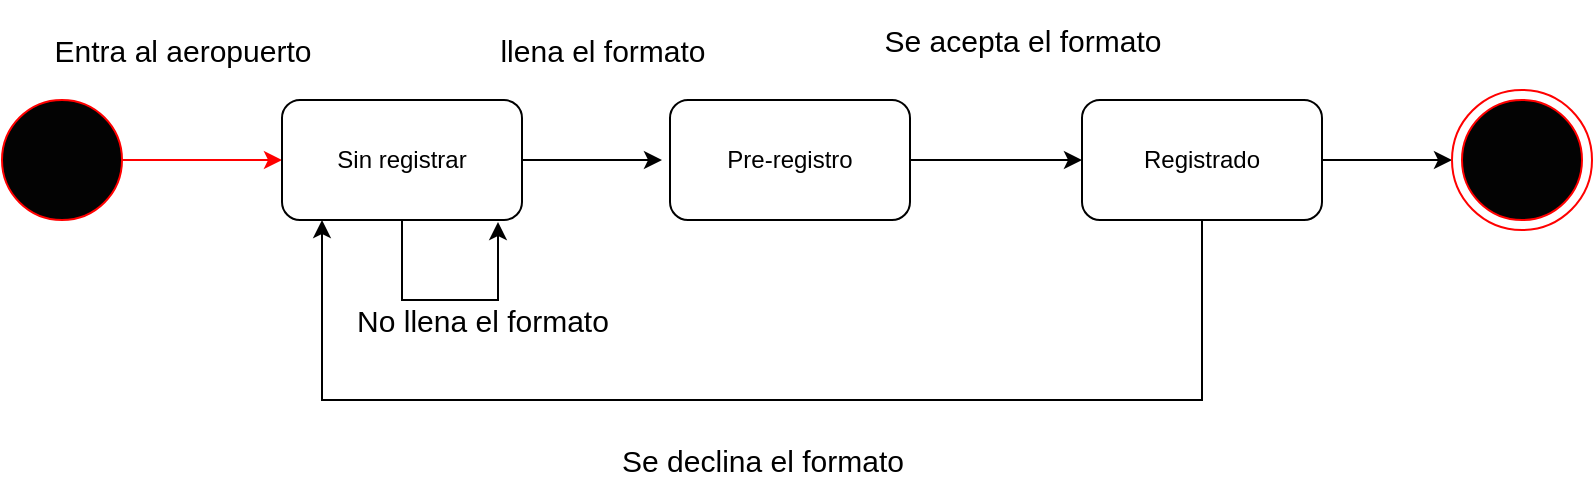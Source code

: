 <mxfile>
    <diagram id="4_PGWqcjnM2km9wgUPT8" name="Página-1">
        <mxGraphModel dx="820" dy="488" grid="1" gridSize="10" guides="1" tooltips="1" connect="1" arrows="1" fold="1" page="1" pageScale="1" pageWidth="827" pageHeight="1169" math="0" shadow="0">
            <root>
                <mxCell id="0"/>
                <mxCell id="1" parent="0"/>
                <mxCell id="8" style="edgeStyle=orthogonalEdgeStyle;rounded=0;orthogonalLoop=1;jettySize=auto;html=1;entryX=0;entryY=0.5;entryDx=0;entryDy=0;strokeColor=#FF0000;" edge="1" parent="1" source="2" target="3">
                    <mxGeometry relative="1" as="geometry"/>
                </mxCell>
                <mxCell id="2" value="" style="ellipse;whiteSpace=wrap;html=1;aspect=fixed;fillColor=#030303;strokeColor=#FF0000;" vertex="1" parent="1">
                    <mxGeometry x="20" y="220" width="60" height="60" as="geometry"/>
                </mxCell>
                <mxCell id="9" style="edgeStyle=orthogonalEdgeStyle;rounded=0;orthogonalLoop=1;jettySize=auto;html=1;" edge="1" parent="1" source="3">
                    <mxGeometry relative="1" as="geometry">
                        <mxPoint x="350" y="250" as="targetPoint"/>
                    </mxGeometry>
                </mxCell>
                <mxCell id="13" style="edgeStyle=orthogonalEdgeStyle;rounded=0;orthogonalLoop=1;jettySize=auto;html=1;exitX=0.75;exitY=1;exitDx=0;exitDy=0;entryX=0.9;entryY=1.017;entryDx=0;entryDy=0;entryPerimeter=0;" edge="1" parent="1" source="3" target="3">
                    <mxGeometry relative="1" as="geometry">
                        <mxPoint x="270" y="320" as="targetPoint"/>
                        <Array as="points">
                            <mxPoint x="220" y="280"/>
                            <mxPoint x="220" y="320"/>
                            <mxPoint x="268" y="320"/>
                        </Array>
                    </mxGeometry>
                </mxCell>
                <mxCell id="3" value="Sin registrar" style="rounded=1;whiteSpace=wrap;html=1;" vertex="1" parent="1">
                    <mxGeometry x="160" y="220" width="120" height="60" as="geometry"/>
                </mxCell>
                <mxCell id="10" style="edgeStyle=orthogonalEdgeStyle;rounded=0;orthogonalLoop=1;jettySize=auto;html=1;" edge="1" parent="1" source="4" target="5">
                    <mxGeometry relative="1" as="geometry"/>
                </mxCell>
                <mxCell id="4" value="Pre-registro" style="rounded=1;whiteSpace=wrap;html=1;" vertex="1" parent="1">
                    <mxGeometry x="354" y="220" width="120" height="60" as="geometry"/>
                </mxCell>
                <mxCell id="11" style="edgeStyle=orthogonalEdgeStyle;rounded=0;orthogonalLoop=1;jettySize=auto;html=1;entryX=0;entryY=0.5;entryDx=0;entryDy=0;" edge="1" parent="1" source="5" target="7">
                    <mxGeometry relative="1" as="geometry"/>
                </mxCell>
                <mxCell id="12" style="edgeStyle=orthogonalEdgeStyle;rounded=0;orthogonalLoop=1;jettySize=auto;html=1;" edge="1" parent="1" source="5" target="3">
                    <mxGeometry relative="1" as="geometry">
                        <Array as="points">
                            <mxPoint x="620" y="370"/>
                            <mxPoint x="180" y="370"/>
                        </Array>
                    </mxGeometry>
                </mxCell>
                <mxCell id="5" value="Registrado" style="rounded=1;whiteSpace=wrap;html=1;" vertex="1" parent="1">
                    <mxGeometry x="560" y="220" width="120" height="60" as="geometry"/>
                </mxCell>
                <mxCell id="6" value="" style="ellipse;whiteSpace=wrap;html=1;aspect=fixed;strokeColor=#FF0000;fillColor=#030303;gradientColor=none;" vertex="1" parent="1">
                    <mxGeometry x="750" y="220" width="60" height="60" as="geometry"/>
                </mxCell>
                <mxCell id="7" value="" style="ellipse;whiteSpace=wrap;html=1;aspect=fixed;strokeColor=#FF0000;gradientColor=none;fillColor=none;" vertex="1" parent="1">
                    <mxGeometry x="745" y="215" width="70" height="70" as="geometry"/>
                </mxCell>
                <mxCell id="16" value="Entra al aeropuerto" style="text;strokeColor=none;fillColor=none;html=1;fontSize=15;fontStyle=0;verticalAlign=middle;align=center;" vertex="1" parent="1">
                    <mxGeometry x="60" y="175" width="100" height="40" as="geometry"/>
                </mxCell>
                <mxCell id="17" value="llena el formato" style="text;strokeColor=none;fillColor=none;html=1;fontSize=15;fontStyle=0;verticalAlign=middle;align=center;" vertex="1" parent="1">
                    <mxGeometry x="270" y="175" width="100" height="40" as="geometry"/>
                </mxCell>
                <mxCell id="18" value="Se acepta el formato" style="text;strokeColor=none;fillColor=none;html=1;fontSize=15;fontStyle=0;verticalAlign=middle;align=center;" vertex="1" parent="1">
                    <mxGeometry x="480" y="170" width="100" height="40" as="geometry"/>
                </mxCell>
                <mxCell id="19" value="Se declina el formato" style="text;strokeColor=none;fillColor=none;html=1;fontSize=15;fontStyle=0;verticalAlign=middle;align=center;" vertex="1" parent="1">
                    <mxGeometry x="350" y="380" width="100" height="40" as="geometry"/>
                </mxCell>
                <mxCell id="20" value="No llena el formato" style="text;strokeColor=none;fillColor=none;html=1;fontSize=15;fontStyle=0;verticalAlign=middle;align=center;" vertex="1" parent="1">
                    <mxGeometry x="210" y="310" width="100" height="40" as="geometry"/>
                </mxCell>
            </root>
        </mxGraphModel>
    </diagram>
</mxfile>